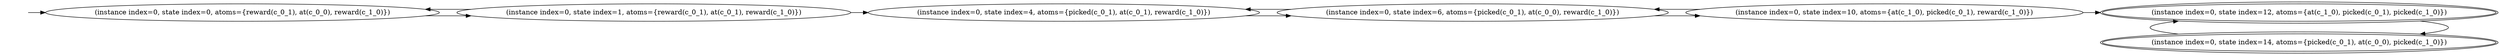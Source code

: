 digraph {
rankdir="LR"
s0[label="(instance index=0, state index=0, atoms={reward(c_0_1), at(c_0_0), reward(c_1_0)})"]
s1[label="(instance index=0, state index=1, atoms={reward(c_0_1), at(c_0_1), reward(c_1_0)})"]
s4[label="(instance index=0, state index=4, atoms={picked(c_0_1), at(c_0_1), reward(c_1_0)})"]
s6[label="(instance index=0, state index=6, atoms={picked(c_0_1), at(c_0_0), reward(c_1_0)})"]
s10[label="(instance index=0, state index=10, atoms={at(c_1_0), picked(c_0_1), reward(c_1_0)})"]
s12[peripheries=2,label="(instance index=0, state index=12, atoms={at(c_1_0), picked(c_0_1), picked(c_1_0)})"]
s14[peripheries=2,label="(instance index=0, state index=14, atoms={picked(c_0_1), at(c_0_0), picked(c_1_0)})"]
Dangling [ label = "", style = invis ]
{ rank = same; Dangling }
Dangling -> s0
{ rank = same; s0}
{ rank = same; s1}
{ rank = same; s4}
{ rank = same; s6}
{ rank = same; s10}
{ rank = same; s12,s14}
{
s0->s1
}
{
s1->s4
s1->s0
}
{
s4->s6
}
{
s6->s4
s6->s10
}
{
s10->s6
s10->s12
}
{
s12->s14
s14->s12
}
}
